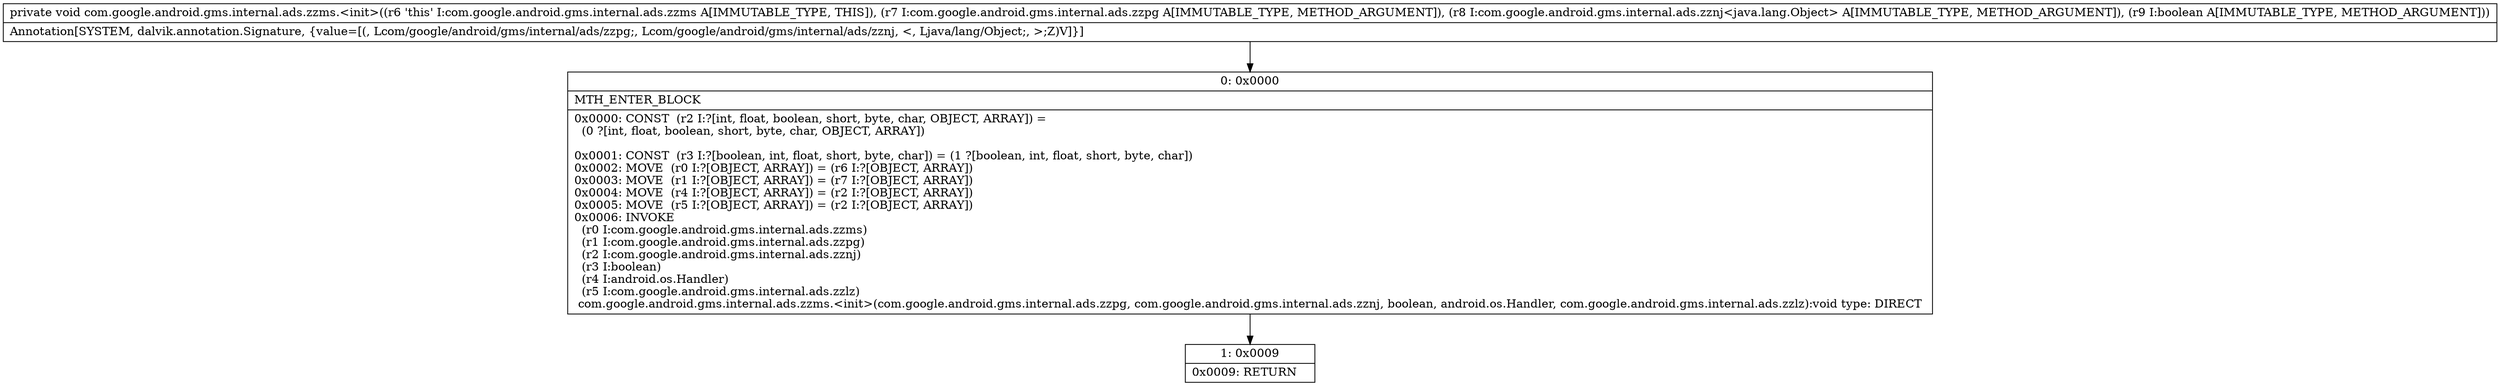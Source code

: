 digraph "CFG forcom.google.android.gms.internal.ads.zzms.\<init\>(Lcom\/google\/android\/gms\/internal\/ads\/zzpg;Lcom\/google\/android\/gms\/internal\/ads\/zznj;Z)V" {
Node_0 [shape=record,label="{0\:\ 0x0000|MTH_ENTER_BLOCK\l|0x0000: CONST  (r2 I:?[int, float, boolean, short, byte, char, OBJECT, ARRAY]) = \l  (0 ?[int, float, boolean, short, byte, char, OBJECT, ARRAY])\l \l0x0001: CONST  (r3 I:?[boolean, int, float, short, byte, char]) = (1 ?[boolean, int, float, short, byte, char]) \l0x0002: MOVE  (r0 I:?[OBJECT, ARRAY]) = (r6 I:?[OBJECT, ARRAY]) \l0x0003: MOVE  (r1 I:?[OBJECT, ARRAY]) = (r7 I:?[OBJECT, ARRAY]) \l0x0004: MOVE  (r4 I:?[OBJECT, ARRAY]) = (r2 I:?[OBJECT, ARRAY]) \l0x0005: MOVE  (r5 I:?[OBJECT, ARRAY]) = (r2 I:?[OBJECT, ARRAY]) \l0x0006: INVOKE  \l  (r0 I:com.google.android.gms.internal.ads.zzms)\l  (r1 I:com.google.android.gms.internal.ads.zzpg)\l  (r2 I:com.google.android.gms.internal.ads.zznj)\l  (r3 I:boolean)\l  (r4 I:android.os.Handler)\l  (r5 I:com.google.android.gms.internal.ads.zzlz)\l com.google.android.gms.internal.ads.zzms.\<init\>(com.google.android.gms.internal.ads.zzpg, com.google.android.gms.internal.ads.zznj, boolean, android.os.Handler, com.google.android.gms.internal.ads.zzlz):void type: DIRECT \l}"];
Node_1 [shape=record,label="{1\:\ 0x0009|0x0009: RETURN   \l}"];
MethodNode[shape=record,label="{private void com.google.android.gms.internal.ads.zzms.\<init\>((r6 'this' I:com.google.android.gms.internal.ads.zzms A[IMMUTABLE_TYPE, THIS]), (r7 I:com.google.android.gms.internal.ads.zzpg A[IMMUTABLE_TYPE, METHOD_ARGUMENT]), (r8 I:com.google.android.gms.internal.ads.zznj\<java.lang.Object\> A[IMMUTABLE_TYPE, METHOD_ARGUMENT]), (r9 I:boolean A[IMMUTABLE_TYPE, METHOD_ARGUMENT]))  | Annotation[SYSTEM, dalvik.annotation.Signature, \{value=[(, Lcom\/google\/android\/gms\/internal\/ads\/zzpg;, Lcom\/google\/android\/gms\/internal\/ads\/zznj, \<, Ljava\/lang\/Object;, \>;Z)V]\}]\l}"];
MethodNode -> Node_0;
Node_0 -> Node_1;
}

